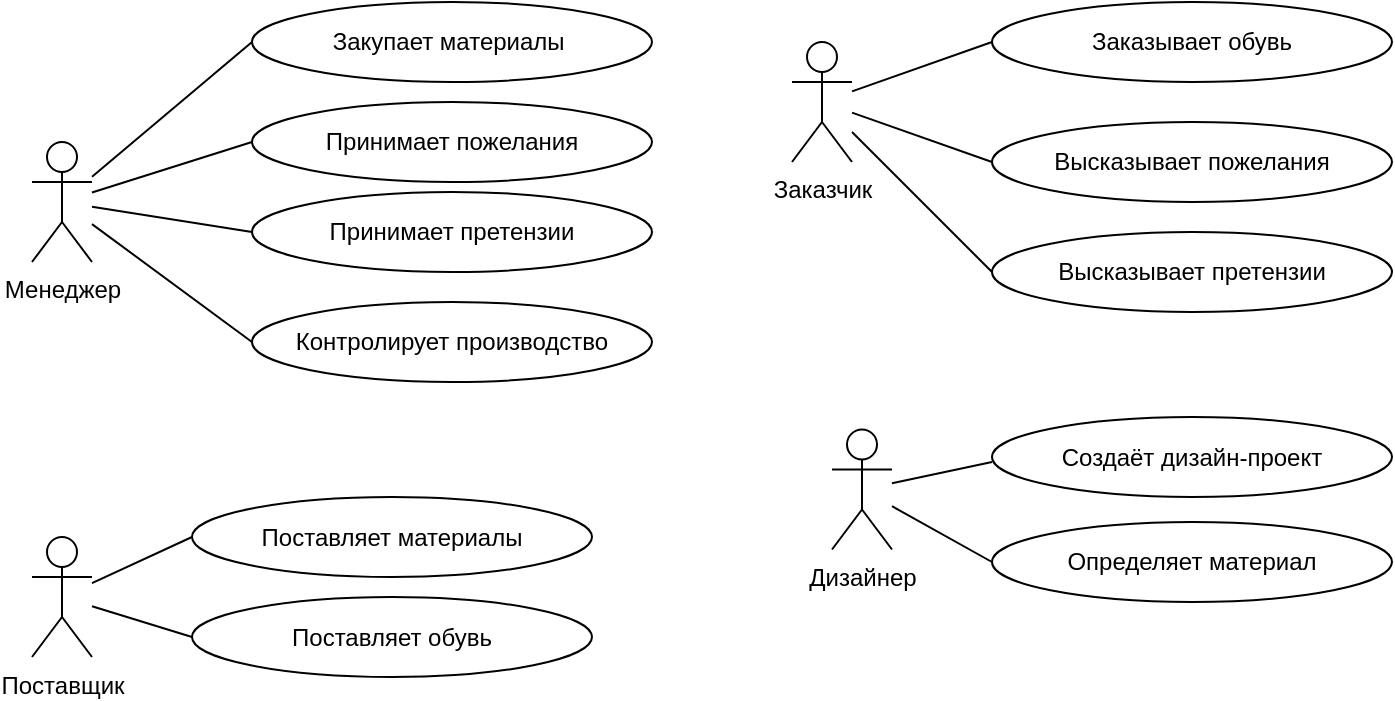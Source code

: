 <mxfile version="15.4.0" type="device"><diagram id="rbPn6aWtASJ3D76DI43U" name="Page-1"><mxGraphModel dx="2062" dy="794" grid="1" gridSize="10" guides="1" tooltips="1" connect="1" arrows="1" fold="1" page="1" pageScale="1" pageWidth="827" pageHeight="1169" background="none" math="0" shadow="0"><root><mxCell id="0"/><mxCell id="1" parent="0"/><mxCell id="SoOGTyhPSGBBE9BSFK4O-1" value="Менеджер" style="shape=umlActor;verticalLabelPosition=bottom;verticalAlign=top;html=1;outlineConnect=0;" parent="1" vertex="1"><mxGeometry x="70" y="120" width="30" height="60" as="geometry"/></mxCell><mxCell id="SoOGTyhPSGBBE9BSFK4O-2" value="Дизайнер" style="shape=umlActor;verticalLabelPosition=bottom;verticalAlign=top;html=1;outlineConnect=0;" parent="1" vertex="1"><mxGeometry x="470" y="263.75" width="30" height="60" as="geometry"/></mxCell><mxCell id="SoOGTyhPSGBBE9BSFK4O-3" value="Поставщик" style="shape=umlActor;verticalLabelPosition=bottom;verticalAlign=top;html=1;outlineConnect=0;" parent="1" vertex="1"><mxGeometry x="70" y="317.5" width="30" height="60" as="geometry"/></mxCell><mxCell id="SoOGTyhPSGBBE9BSFK4O-5" value="Заказчик" style="shape=umlActor;verticalLabelPosition=bottom;verticalAlign=top;html=1;outlineConnect=0;" parent="1" vertex="1"><mxGeometry x="450" y="70" width="30" height="60" as="geometry"/></mxCell><mxCell id="SoOGTyhPSGBBE9BSFK4O-8" value="Закупает материалы&amp;nbsp;" style="ellipse;whiteSpace=wrap;html=1;" parent="1" vertex="1"><mxGeometry x="180" y="50" width="200" height="40" as="geometry"/></mxCell><mxCell id="SoOGTyhPSGBBE9BSFK4O-9" value="Принимает пожелания" style="ellipse;whiteSpace=wrap;html=1;" parent="1" vertex="1"><mxGeometry x="180" y="100" width="200" height="40" as="geometry"/></mxCell><mxCell id="SoOGTyhPSGBBE9BSFK4O-10" value="Принимает претензии" style="ellipse;whiteSpace=wrap;html=1;" parent="1" vertex="1"><mxGeometry x="180" y="145" width="200" height="40" as="geometry"/></mxCell><mxCell id="SoOGTyhPSGBBE9BSFK4O-11" value="Контролирует производство" style="ellipse;whiteSpace=wrap;html=1;" parent="1" vertex="1"><mxGeometry x="180" y="200" width="200" height="40" as="geometry"/></mxCell><mxCell id="SoOGTyhPSGBBE9BSFK4O-14" value="Поставляет обувь" style="ellipse;whiteSpace=wrap;html=1;" parent="1" vertex="1"><mxGeometry x="150" y="347.5" width="200" height="40" as="geometry"/></mxCell><mxCell id="SoOGTyhPSGBBE9BSFK4O-15" value="Поставляет материалы" style="ellipse;whiteSpace=wrap;html=1;" parent="1" vertex="1"><mxGeometry x="150" y="297.5" width="200" height="40" as="geometry"/></mxCell><mxCell id="SoOGTyhPSGBBE9BSFK4O-16" value="Высказывает пожелания" style="ellipse;whiteSpace=wrap;html=1;" parent="1" vertex="1"><mxGeometry x="550" y="110" width="200" height="40" as="geometry"/></mxCell><mxCell id="SoOGTyhPSGBBE9BSFK4O-17" value="Заказывает обувь" style="ellipse;whiteSpace=wrap;html=1;" parent="1" vertex="1"><mxGeometry x="550" y="50" width="200" height="40" as="geometry"/></mxCell><mxCell id="SoOGTyhPSGBBE9BSFK4O-18" value="Высказывает претензии" style="ellipse;whiteSpace=wrap;html=1;" parent="1" vertex="1"><mxGeometry x="550" y="165" width="200" height="40" as="geometry"/></mxCell><mxCell id="SoOGTyhPSGBBE9BSFK4O-19" value="Определяет материал" style="ellipse;whiteSpace=wrap;html=1;" parent="1" vertex="1"><mxGeometry x="550" y="310" width="200" height="40" as="geometry"/></mxCell><mxCell id="SoOGTyhPSGBBE9BSFK4O-20" value="Создаёт дизайн-проект" style="ellipse;whiteSpace=wrap;html=1;" parent="1" vertex="1"><mxGeometry x="550" y="257.5" width="200" height="40" as="geometry"/></mxCell><mxCell id="SoOGTyhPSGBBE9BSFK4O-24" value="" style="endArrow=none;html=1;entryX=0;entryY=0.5;entryDx=0;entryDy=0;" parent="1" source="SoOGTyhPSGBBE9BSFK4O-1" target="SoOGTyhPSGBBE9BSFK4O-11" edge="1"><mxGeometry width="50" height="50" relative="1" as="geometry"><mxPoint x="150" y="190" as="sourcePoint"/><mxPoint x="180" y="200" as="targetPoint"/></mxGeometry></mxCell><mxCell id="SoOGTyhPSGBBE9BSFK4O-25" value="" style="endArrow=none;html=1;" parent="1" source="SoOGTyhPSGBBE9BSFK4O-1" edge="1"><mxGeometry width="50" height="50" relative="1" as="geometry"><mxPoint x="150" y="140" as="sourcePoint"/><mxPoint x="180" y="120" as="targetPoint"/></mxGeometry></mxCell><mxCell id="SoOGTyhPSGBBE9BSFK4O-26" value="" style="endArrow=none;html=1;entryX=0;entryY=0.5;entryDx=0;entryDy=0;" parent="1" source="SoOGTyhPSGBBE9BSFK4O-1" target="SoOGTyhPSGBBE9BSFK4O-10" edge="1"><mxGeometry width="50" height="50" relative="1" as="geometry"><mxPoint x="150" y="160" as="sourcePoint"/><mxPoint x="180" y="155" as="targetPoint"/></mxGeometry></mxCell><mxCell id="SoOGTyhPSGBBE9BSFK4O-28" value="" style="endArrow=none;html=1;entryX=0;entryY=0.5;entryDx=0;entryDy=0;" parent="1" source="SoOGTyhPSGBBE9BSFK4O-1" target="SoOGTyhPSGBBE9BSFK4O-8" edge="1"><mxGeometry width="50" height="50" relative="1" as="geometry"><mxPoint x="150" y="100" as="sourcePoint"/><mxPoint x="180" y="62.5" as="targetPoint"/></mxGeometry></mxCell><mxCell id="SoOGTyhPSGBBE9BSFK4O-29" value="" style="endArrow=none;html=1;entryX=0;entryY=0.5;entryDx=0;entryDy=0;" parent="1" source="SoOGTyhPSGBBE9BSFK4O-3" edge="1" target="SoOGTyhPSGBBE9BSFK4O-15"><mxGeometry width="50" height="50" relative="1" as="geometry"><mxPoint x="110" y="327.5" as="sourcePoint"/><mxPoint x="150" y="310" as="targetPoint"/></mxGeometry></mxCell><mxCell id="SoOGTyhPSGBBE9BSFK4O-30" value="" style="endArrow=none;html=1;entryX=0;entryY=0.5;entryDx=0;entryDy=0;" parent="1" source="SoOGTyhPSGBBE9BSFK4O-3" target="SoOGTyhPSGBBE9BSFK4O-14" edge="1"><mxGeometry width="50" height="50" relative="1" as="geometry"><mxPoint x="110" y="357.5" as="sourcePoint"/><mxPoint x="150" y="357.5" as="targetPoint"/></mxGeometry></mxCell><mxCell id="SoOGTyhPSGBBE9BSFK4O-31" value="" style="endArrow=none;html=1;entryX=0;entryY=0.5;entryDx=0;entryDy=0;" parent="1" source="SoOGTyhPSGBBE9BSFK4O-5" target="SoOGTyhPSGBBE9BSFK4O-17" edge="1"><mxGeometry width="50" height="50" relative="1" as="geometry"><mxPoint x="510" y="100" as="sourcePoint"/><mxPoint x="550" y="90" as="targetPoint"/></mxGeometry></mxCell><mxCell id="SoOGTyhPSGBBE9BSFK4O-32" value="" style="endArrow=none;html=1;entryX=0;entryY=0.5;entryDx=0;entryDy=0;" parent="1" source="SoOGTyhPSGBBE9BSFK4O-5" edge="1" target="SoOGTyhPSGBBE9BSFK4O-16"><mxGeometry width="50" height="50" relative="1" as="geometry"><mxPoint x="510" y="124.5" as="sourcePoint"/><mxPoint x="550" y="124.5" as="targetPoint"/></mxGeometry></mxCell><mxCell id="SoOGTyhPSGBBE9BSFK4O-33" value="" style="endArrow=none;html=1;entryX=0;entryY=0.5;entryDx=0;entryDy=0;" parent="1" source="SoOGTyhPSGBBE9BSFK4O-5" target="SoOGTyhPSGBBE9BSFK4O-18" edge="1"><mxGeometry width="50" height="50" relative="1" as="geometry"><mxPoint x="510" y="150" as="sourcePoint"/><mxPoint x="550" y="160" as="targetPoint"/></mxGeometry></mxCell><mxCell id="SoOGTyhPSGBBE9BSFK4O-34" value="" style="endArrow=none;html=1;" parent="1" source="SoOGTyhPSGBBE9BSFK4O-2" edge="1"><mxGeometry width="50" height="50" relative="1" as="geometry"><mxPoint x="460" y="253.75" as="sourcePoint"/><mxPoint x="550" y="280" as="targetPoint"/></mxGeometry></mxCell><mxCell id="SoOGTyhPSGBBE9BSFK4O-35" value="" style="endArrow=none;html=1;entryX=0;entryY=0.5;entryDx=0;entryDy=0;" parent="1" source="SoOGTyhPSGBBE9BSFK4O-2" target="SoOGTyhPSGBBE9BSFK4O-19" edge="1"><mxGeometry width="50" height="50" relative="1" as="geometry"><mxPoint x="520" y="317.5" as="sourcePoint"/><mxPoint x="550" y="317.5" as="targetPoint"/></mxGeometry></mxCell></root></mxGraphModel></diagram></mxfile>